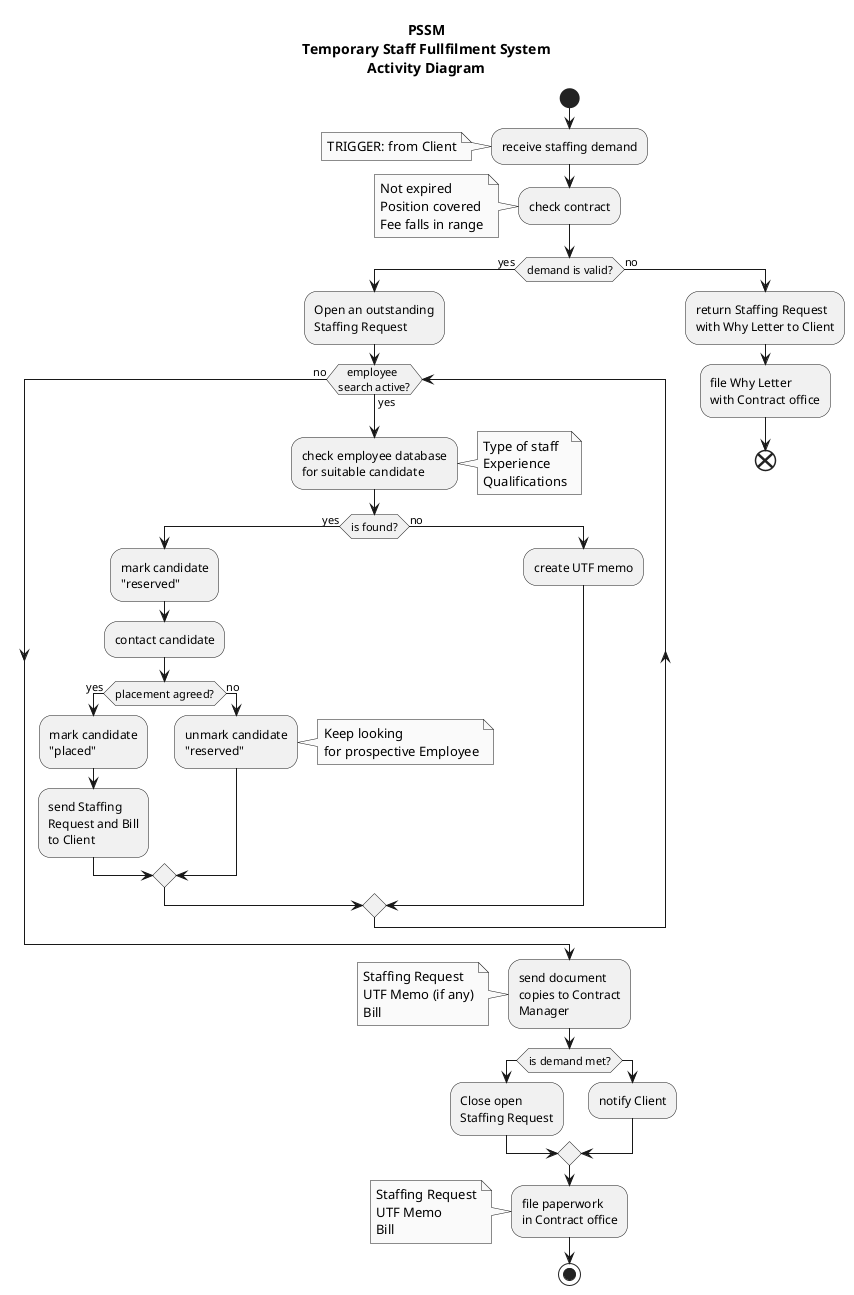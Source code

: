 @startuml
skinparam monochrome true
title PSSM\nTemporary Staff Fullfilment System\nActivity Diagram

start
  :receive staffing demand;
note left
  TRIGGER: from Client
end note
:check contract;
note left
  Not expired
  Position covered
  Fee falls in range
end note
if (demand is valid?) then (yes)
  :Open an outstanding
  Staffing Request;
  while (   employee\nsearch active?) is (yes)
    :check employee database
    for suitable candidate;
    note right
      Type of staff
      Experience
      Qualifications
    end note
    if (is found?) then (yes)
      :mark candidate
      "reserved";
      :contact candidate;
      if (placement agreed?) then (yes)
        :mark candidate
        "placed";
        :send Staffing
        Request and Bill
        to Client;
      else (no)
          :unmark candidate
          "reserved";
          note right
            Keep looking
            for prospective Employee
          end note
      endif
    else (no)
      :create UTF memo;
    endif
  endwhile (no)
else (no)
  :return Staffing Request
  with Why Letter to Client;
  :file Why Letter
  with Contract office;
  end
endif
:send document
copies to Contract
Manager;
note left
  Staffing Request
  UTF Memo (if any)
  Bill
end note
if (is demand met?)
  :Close open
  Staffing Request;
else
  :notify Client;
endif
:file paperwork
in Contract office;
note left
  Staffing Request
  UTF Memo
  Bill
end note
stop

@enduml
